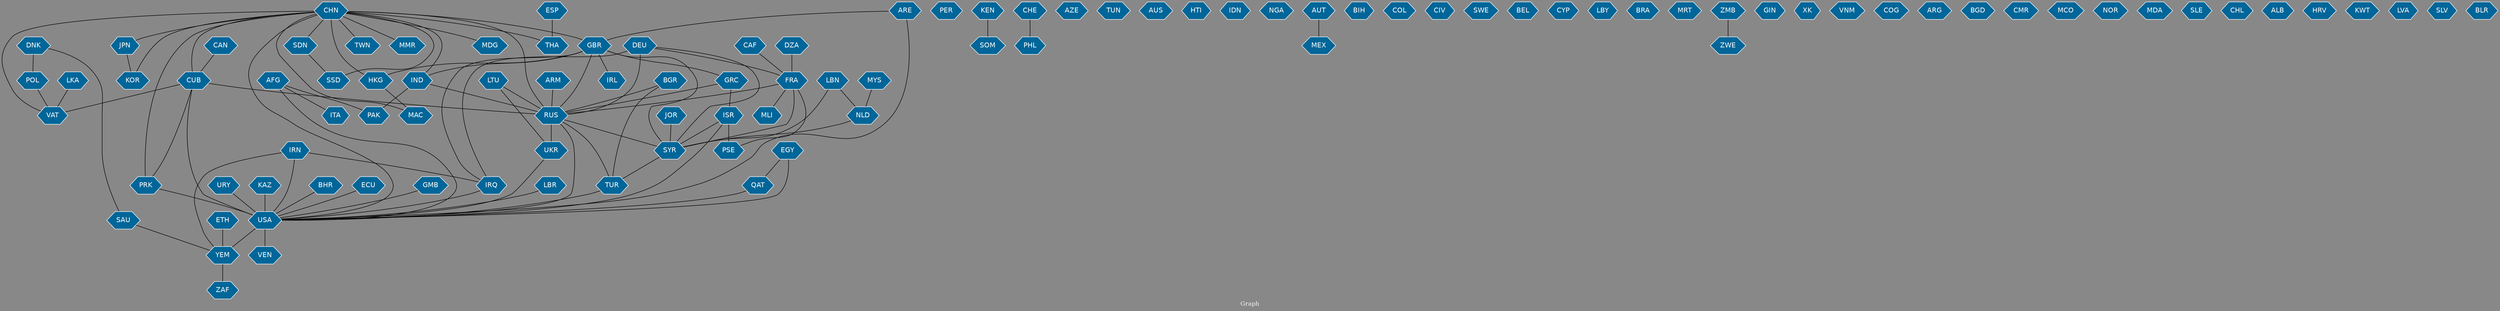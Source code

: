 // Countries together in item graph
graph {
	graph [bgcolor="#888888" fontcolor=white fontsize=12 label="Graph" outputorder=edgesfirst overlap=prism]
	node [color=white fillcolor="#006699" fontcolor=white fontname=Helvetica shape=hexagon style=filled]
	edge [arrowhead=open color=black fontcolor=white fontname=Courier fontsize=12]
		CUB [label=CUB]
		PER [label=PER]
		SSD [label=SSD]
		SDN [label=SDN]
		CHN [label=CHN]
		PAK [label=PAK]
		SOM [label=SOM]
		PHL [label=PHL]
		HKG [label=HKG]
		GMB [label=GMB]
		AZE [label=AZE]
		TUN [label=TUN]
		FRA [label=FRA]
		AFG [label=AFG]
		LBR [label=LBR]
		MYS [label=MYS]
		SYR [label=SYR]
		TUR [label=TUR]
		VAT [label=VAT]
		AUS [label=AUS]
		GBR [label=GBR]
		DEU [label=DEU]
		JPN [label=JPN]
		IND [label=IND]
		QAT [label=QAT]
		USA [label=USA]
		PSE [label=PSE]
		RUS [label=RUS]
		GRC [label=GRC]
		HTI [label=HTI]
		DZA [label=DZA]
		IDN [label=IDN]
		UKR [label=UKR]
		IRN [label=IRN]
		THA [label=THA]
		TWN [label=TWN]
		KOR [label=KOR]
		NGA [label=NGA]
		IRQ [label=IRQ]
		MEX [label=MEX]
		EGY [label=EGY]
		BIH [label=BIH]
		PRK [label=PRK]
		ITA [label=ITA]
		ISR [label=ISR]
		COL [label=COL]
		JOR [label=JOR]
		LBN [label=LBN]
		CIV [label=CIV]
		SWE [label=SWE]
		CAF [label=CAF]
		BEL [label=BEL]
		CYP [label=CYP]
		CAN [label=CAN]
		URY [label=URY]
		LBY [label=LBY]
		MMR [label=MMR]
		KEN [label=KEN]
		LTU [label=LTU]
		YEM [label=YEM]
		KAZ [label=KAZ]
		SAU [label=SAU]
		LKA [label=LKA]
		VEN [label=VEN]
		BRA [label=BRA]
		ARE [label=ARE]
		MRT [label=MRT]
		ZMB [label=ZMB]
		ZWE [label=ZWE]
		GIN [label=GIN]
		ESP [label=ESP]
		POL [label=POL]
		IRL [label=IRL]
		XK [label=XK]
		VNM [label=VNM]
		DNK [label=DNK]
		ARM [label=ARM]
		NLD [label=NLD]
		ZAF [label=ZAF]
		COG [label=COG]
		BHR [label=BHR]
		ARG [label=ARG]
		ETH [label=ETH]
		AUT [label=AUT]
		BGD [label=BGD]
		CHE [label=CHE]
		MLI [label=MLI]
		CMR [label=CMR]
		MCO [label=MCO]
		NOR [label=NOR]
		MDA [label=MDA]
		MAC [label=MAC]
		SLE [label=SLE]
		CHL [label=CHL]
		ALB [label=ALB]
		HRV [label=HRV]
		KWT [label=KWT]
		MDG [label=MDG]
		LVA [label=LVA]
		BGR [label=BGR]
		ECU [label=ECU]
		SLV [label=SLV]
		BLR [label=BLR]
			SYR -- TUR [weight=1]
			CHN -- MAC [weight=1]
			AUT -- MEX [weight=1]
			LTU -- RUS [weight=2]
			CAF -- FRA [weight=1]
			SAU -- YEM [weight=1]
			URY -- USA [weight=3]
			ISR -- PSE [weight=24]
			JOR -- SYR [weight=7]
			AFG -- USA [weight=2]
			CHE -- PHL [weight=1]
			LBR -- USA [weight=1]
			CHN -- PRK [weight=1]
			SDN -- SSD [weight=2]
			USA -- YEM [weight=5]
			GBR -- GRC [weight=4]
			TUR -- USA [weight=2]
			FRA -- MLI [weight=2]
			PRK -- USA [weight=7]
			DEU -- SYR [weight=1]
			CHN -- SDN [weight=1]
			ARE -- USA [weight=2]
			POL -- VAT [weight=1]
			CUB -- RUS [weight=2]
			ARE -- GBR [weight=1]
			DEU -- RUS [weight=2]
			EGY -- QAT [weight=1]
			CHN -- USA [weight=2]
			QAT -- USA [weight=3]
			CHN -- GBR [weight=4]
			LBN -- NLD [weight=2]
			RUS -- SYR [weight=3]
			GBR -- IND [weight=1]
			CHN -- IND [weight=1]
			GBR -- HKG [weight=4]
			CHN -- TWN [weight=4]
			ECU -- USA [weight=1]
			DZA -- FRA [weight=2]
			RUS -- TUR [weight=2]
			EGY -- USA [weight=4]
			YEM -- ZAF [weight=1]
			CHN -- JPN [weight=1]
			GBR -- IRL [weight=2]
			KAZ -- USA [weight=2]
			DEU -- IRQ [weight=1]
			LBN -- SYR [weight=3]
			UKR -- USA [weight=1]
			GRC -- ISR [weight=1]
			ISR -- USA [weight=1]
			CUB -- VAT [weight=3]
			GBR -- RUS [weight=2]
			KEN -- SOM [weight=4]
			LKA -- VAT [weight=1]
			IRN -- YEM [weight=3]
			ESP -- THA [weight=1]
			GBR -- IRQ [weight=2]
			CHN -- CUB [weight=1]
			GBR -- SYR [weight=2]
			BGR -- TUR [weight=1]
			GRC -- RUS [weight=2]
			DEU -- FRA [weight=1]
			BGR -- RUS [weight=1]
			CHN -- THA [weight=1]
			IND -- PAK [weight=3]
			IRN -- IRQ [weight=4]
			GMB -- USA [weight=1]
			DNK -- SAU [weight=1]
			CHN -- MDG [weight=1]
			CHN -- MMR [weight=1]
			LTU -- UKR [weight=1]
			NLD -- SYR [weight=2]
			FRA -- SYR [weight=1]
			CAN -- CUB [weight=1]
			CHN -- SSD [weight=1]
			DNK -- POL [weight=2]
			RUS -- UKR [weight=12]
			FRA -- RUS [weight=3]
			IRN -- USA [weight=5]
			FRA -- PSE [weight=5]
			CHN -- KOR [weight=2]
			MYS -- NLD [weight=1]
			ISR -- SYR [weight=2]
			ARM -- RUS [weight=1]
			AFG -- ITA [weight=1]
			IRQ -- USA [weight=1]
			HKG -- MAC [weight=1]
			JPN -- KOR [weight=8]
			IND -- RUS [weight=3]
			AFG -- PAK [weight=4]
			ZMB -- ZWE [weight=2]
			CHN -- RUS [weight=2]
			RUS -- USA [weight=3]
			CHN -- VAT [weight=3]
			USA -- VEN [weight=1]
			CUB -- USA [weight=16]
			CUB -- PRK [weight=2]
			BHR -- USA [weight=1]
			ETH -- YEM [weight=1]
			CHN -- HKG [weight=6]
}